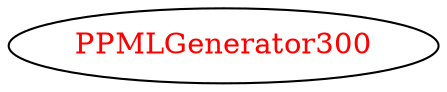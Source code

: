 digraph dependencyGraph {
 concentrate=true;
 ranksep="2.0";
 rankdir="LR"; 
 splines="ortho";
"PPMLGenerator300" [fontcolor="red"];
}